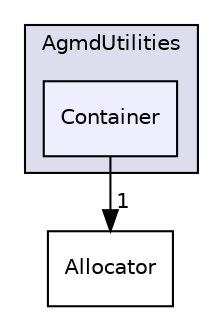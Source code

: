 digraph "src/AgmdUtilities/Container" {
  compound=true
  node [ fontsize="10", fontname="Helvetica"];
  edge [ labelfontsize="10", labelfontname="Helvetica"];
  subgraph clusterdir_c11272a1c791afc0e19bc74f6f6797fb {
    graph [ bgcolor="#ddddee", pencolor="black", label="AgmdUtilities" fontname="Helvetica", fontsize="10", URL="dir_c11272a1c791afc0e19bc74f6f6797fb.html"]
  dir_afce99140359cc9b08738a8e1e6f1f7c [shape=box, label="Container", style="filled", fillcolor="#eeeeff", pencolor="black", URL="dir_afce99140359cc9b08738a8e1e6f1f7c.html"];
  }
  dir_da777287463337b912ac9788c3e1f656 [shape=box label="Allocator" URL="dir_da777287463337b912ac9788c3e1f656.html"];
  dir_afce99140359cc9b08738a8e1e6f1f7c->dir_da777287463337b912ac9788c3e1f656 [headlabel="1", labeldistance=1.5 headhref="dir_000042_000041.html"];
}
